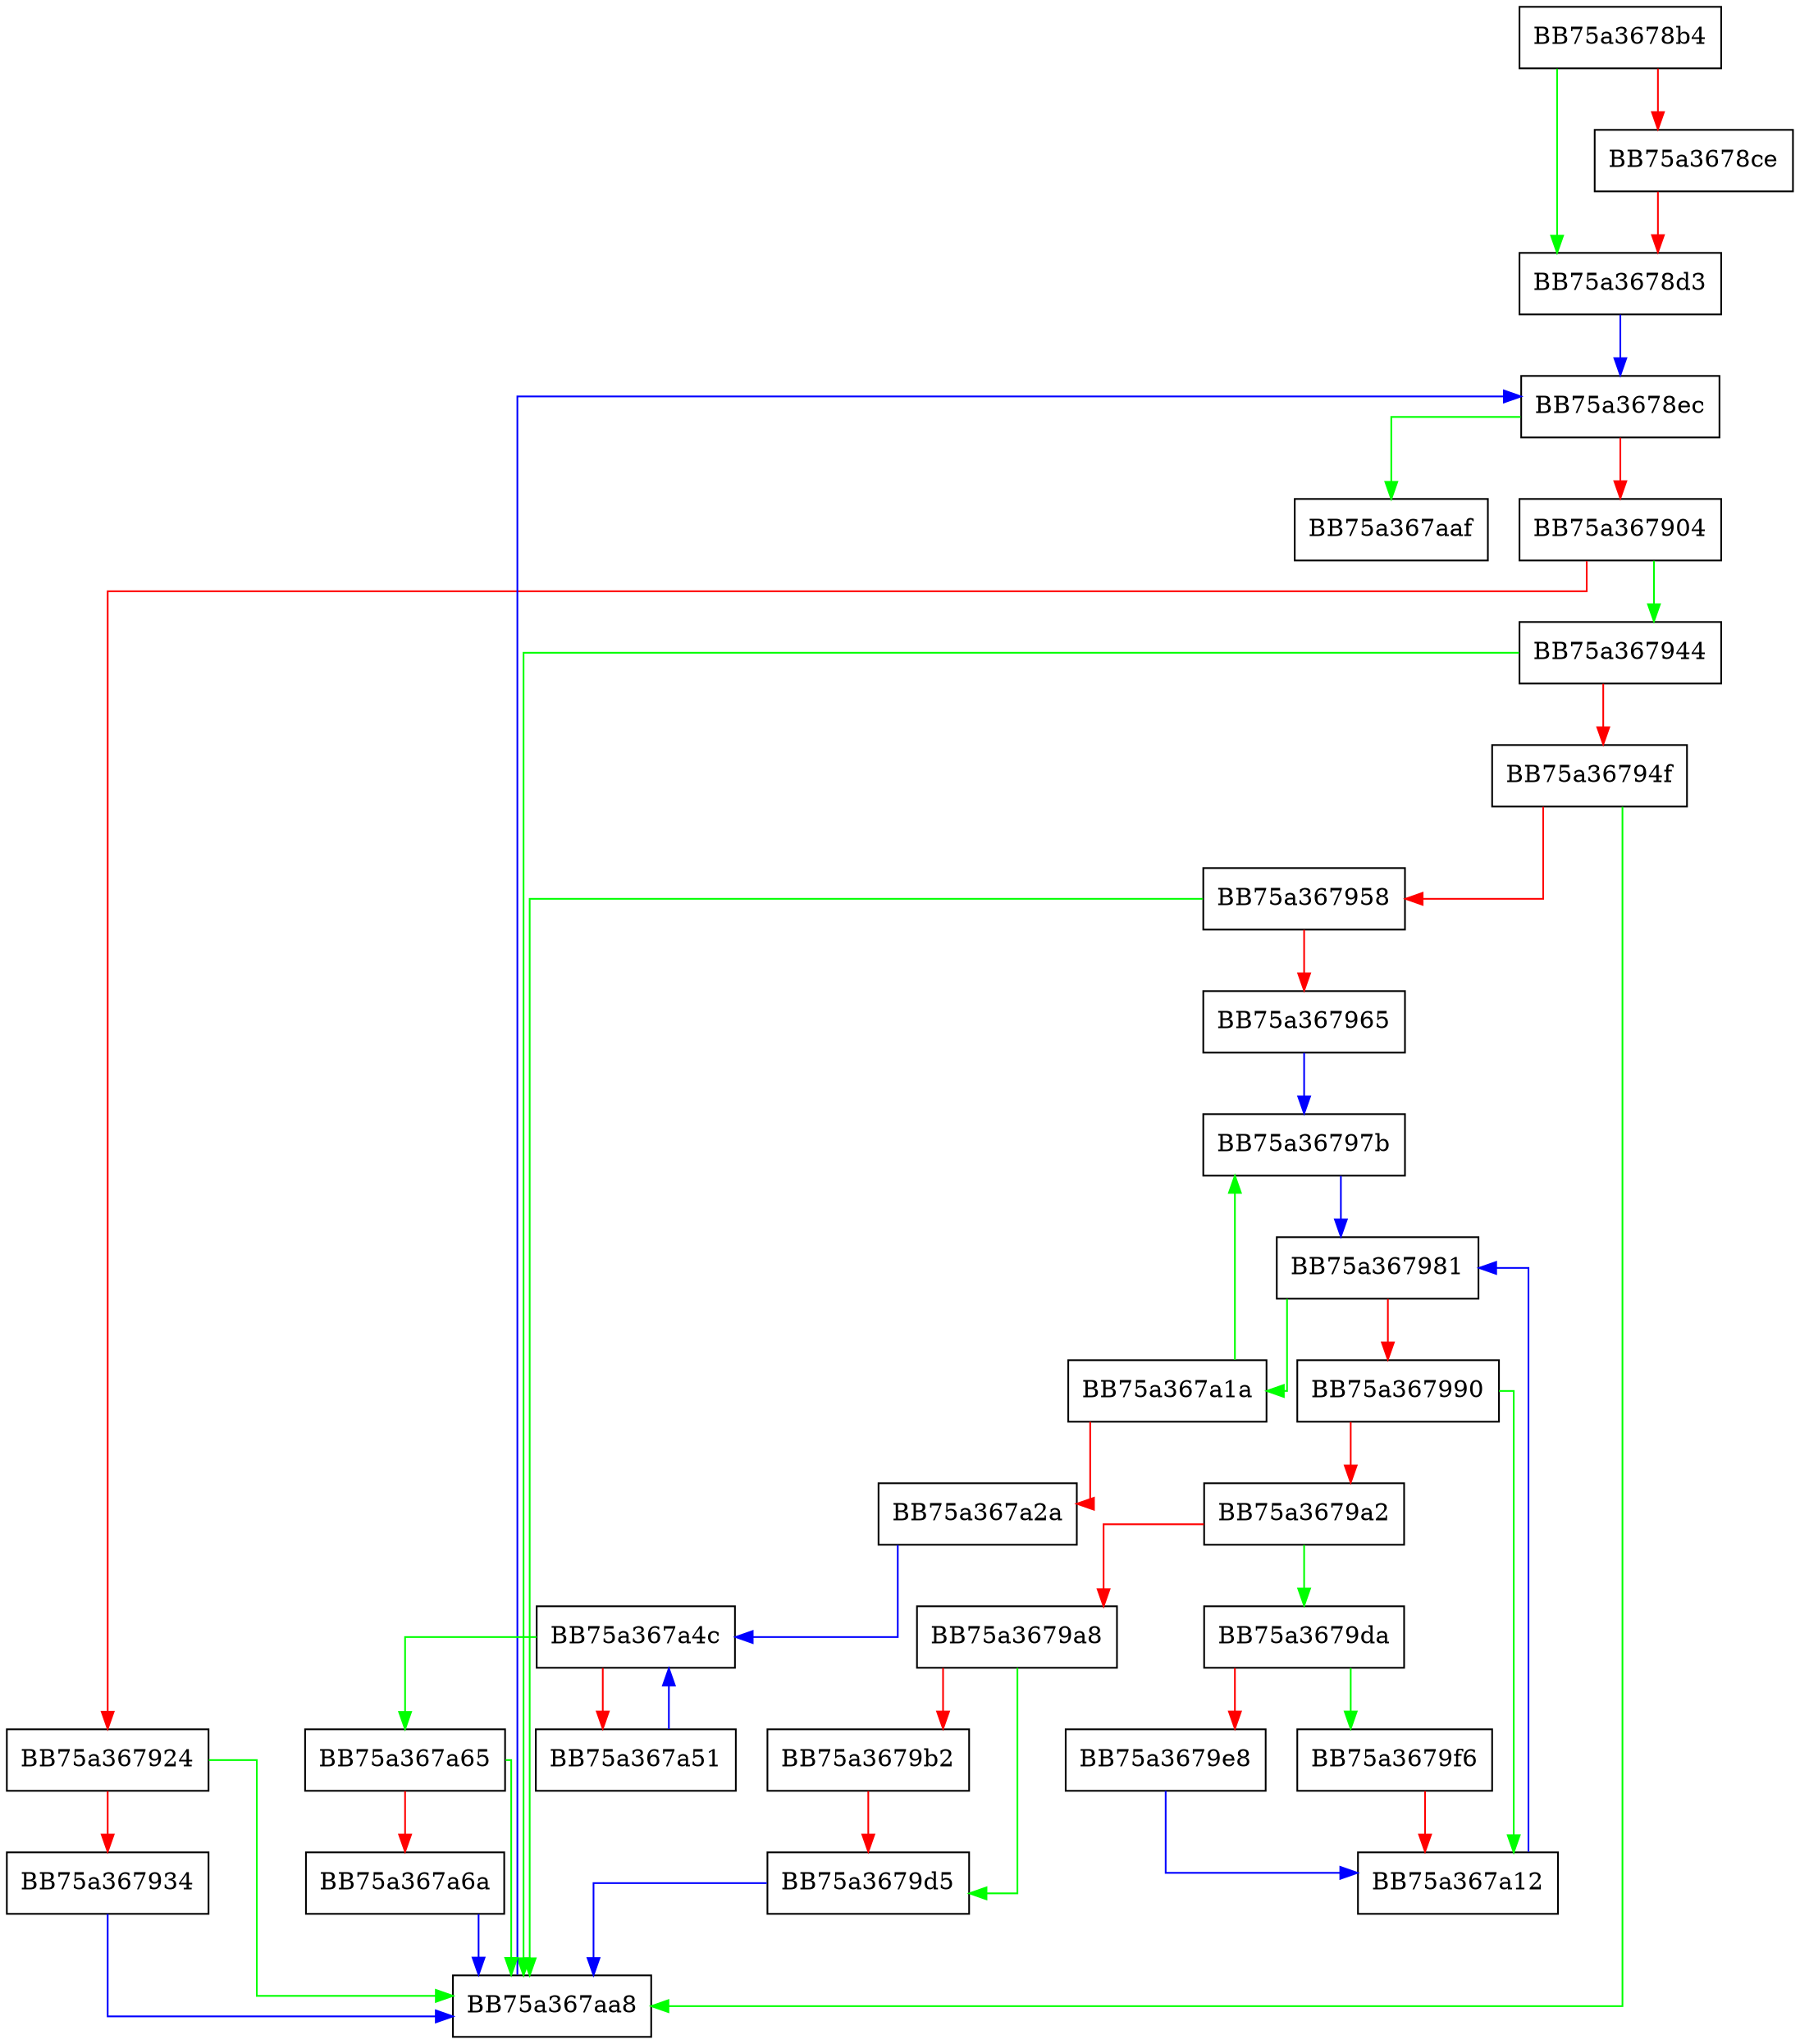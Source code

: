 digraph discard_latent_resources {
  node [shape="box"];
  graph [splines=ortho];
  BB75a3678b4 -> BB75a3678d3 [color="green"];
  BB75a3678b4 -> BB75a3678ce [color="red"];
  BB75a3678ce -> BB75a3678d3 [color="red"];
  BB75a3678d3 -> BB75a3678ec [color="blue"];
  BB75a3678ec -> BB75a367aaf [color="green"];
  BB75a3678ec -> BB75a367904 [color="red"];
  BB75a367904 -> BB75a367944 [color="green"];
  BB75a367904 -> BB75a367924 [color="red"];
  BB75a367924 -> BB75a367aa8 [color="green"];
  BB75a367924 -> BB75a367934 [color="red"];
  BB75a367934 -> BB75a367aa8 [color="blue"];
  BB75a367944 -> BB75a367aa8 [color="green"];
  BB75a367944 -> BB75a36794f [color="red"];
  BB75a36794f -> BB75a367aa8 [color="green"];
  BB75a36794f -> BB75a367958 [color="red"];
  BB75a367958 -> BB75a367aa8 [color="green"];
  BB75a367958 -> BB75a367965 [color="red"];
  BB75a367965 -> BB75a36797b [color="blue"];
  BB75a36797b -> BB75a367981 [color="blue"];
  BB75a367981 -> BB75a367a1a [color="green"];
  BB75a367981 -> BB75a367990 [color="red"];
  BB75a367990 -> BB75a367a12 [color="green"];
  BB75a367990 -> BB75a3679a2 [color="red"];
  BB75a3679a2 -> BB75a3679da [color="green"];
  BB75a3679a2 -> BB75a3679a8 [color="red"];
  BB75a3679a8 -> BB75a3679d5 [color="green"];
  BB75a3679a8 -> BB75a3679b2 [color="red"];
  BB75a3679b2 -> BB75a3679d5 [color="red"];
  BB75a3679d5 -> BB75a367aa8 [color="blue"];
  BB75a3679da -> BB75a3679f6 [color="green"];
  BB75a3679da -> BB75a3679e8 [color="red"];
  BB75a3679e8 -> BB75a367a12 [color="blue"];
  BB75a3679f6 -> BB75a367a12 [color="red"];
  BB75a367a12 -> BB75a367981 [color="blue"];
  BB75a367a1a -> BB75a36797b [color="green"];
  BB75a367a1a -> BB75a367a2a [color="red"];
  BB75a367a2a -> BB75a367a4c [color="blue"];
  BB75a367a4c -> BB75a367a65 [color="green"];
  BB75a367a4c -> BB75a367a51 [color="red"];
  BB75a367a51 -> BB75a367a4c [color="blue"];
  BB75a367a65 -> BB75a367aa8 [color="green"];
  BB75a367a65 -> BB75a367a6a [color="red"];
  BB75a367a6a -> BB75a367aa8 [color="blue"];
  BB75a367aa8 -> BB75a3678ec [color="blue"];
}